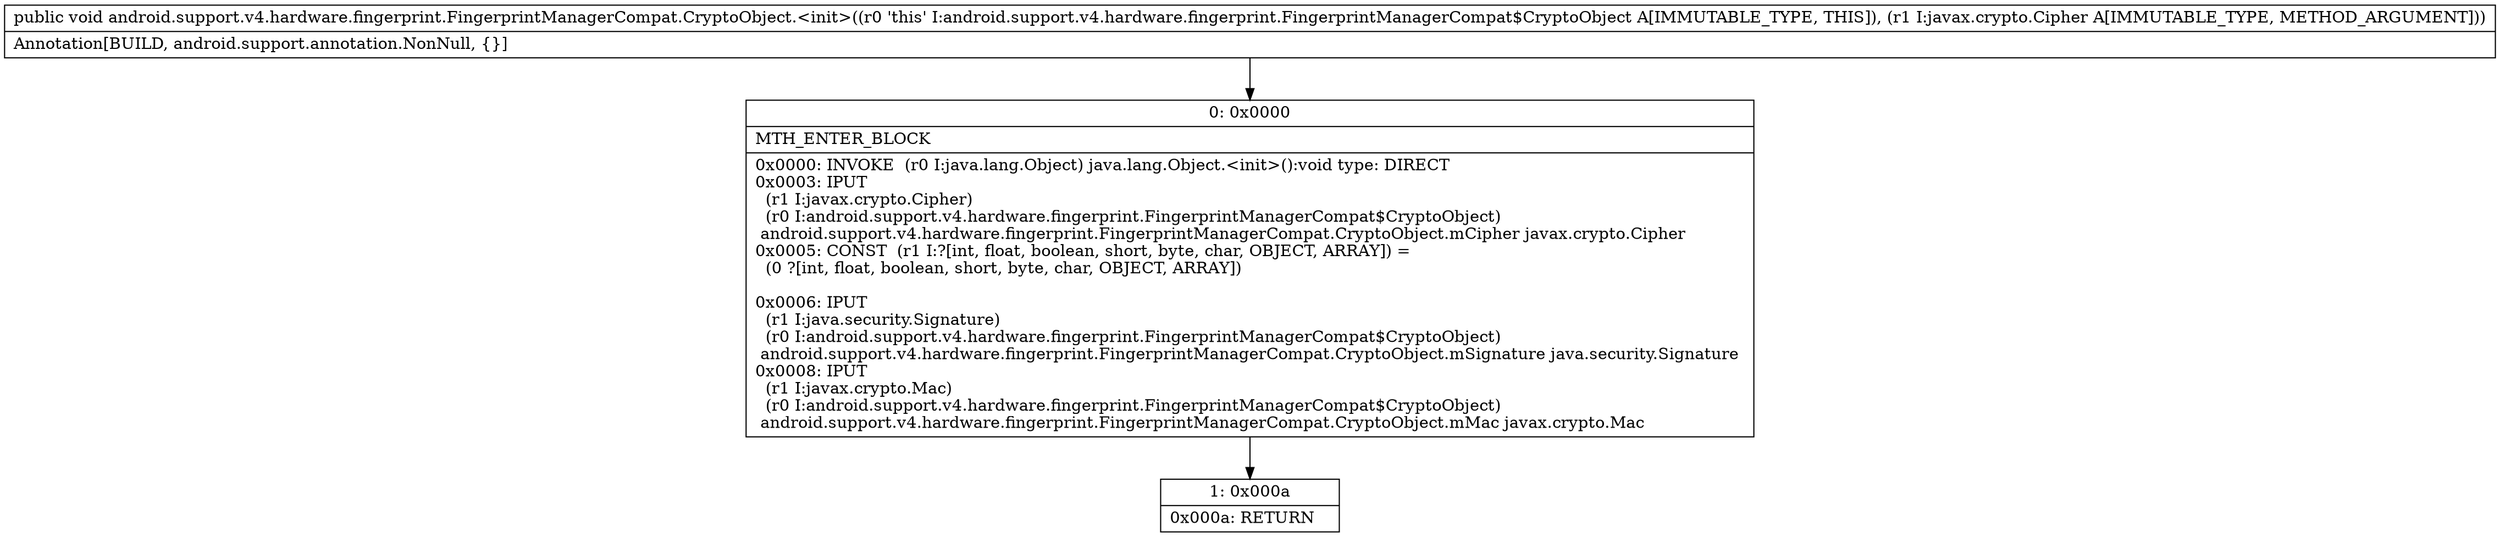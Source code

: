 digraph "CFG forandroid.support.v4.hardware.fingerprint.FingerprintManagerCompat.CryptoObject.\<init\>(Ljavax\/crypto\/Cipher;)V" {
Node_0 [shape=record,label="{0\:\ 0x0000|MTH_ENTER_BLOCK\l|0x0000: INVOKE  (r0 I:java.lang.Object) java.lang.Object.\<init\>():void type: DIRECT \l0x0003: IPUT  \l  (r1 I:javax.crypto.Cipher)\l  (r0 I:android.support.v4.hardware.fingerprint.FingerprintManagerCompat$CryptoObject)\l android.support.v4.hardware.fingerprint.FingerprintManagerCompat.CryptoObject.mCipher javax.crypto.Cipher \l0x0005: CONST  (r1 I:?[int, float, boolean, short, byte, char, OBJECT, ARRAY]) = \l  (0 ?[int, float, boolean, short, byte, char, OBJECT, ARRAY])\l \l0x0006: IPUT  \l  (r1 I:java.security.Signature)\l  (r0 I:android.support.v4.hardware.fingerprint.FingerprintManagerCompat$CryptoObject)\l android.support.v4.hardware.fingerprint.FingerprintManagerCompat.CryptoObject.mSignature java.security.Signature \l0x0008: IPUT  \l  (r1 I:javax.crypto.Mac)\l  (r0 I:android.support.v4.hardware.fingerprint.FingerprintManagerCompat$CryptoObject)\l android.support.v4.hardware.fingerprint.FingerprintManagerCompat.CryptoObject.mMac javax.crypto.Mac \l}"];
Node_1 [shape=record,label="{1\:\ 0x000a|0x000a: RETURN   \l}"];
MethodNode[shape=record,label="{public void android.support.v4.hardware.fingerprint.FingerprintManagerCompat.CryptoObject.\<init\>((r0 'this' I:android.support.v4.hardware.fingerprint.FingerprintManagerCompat$CryptoObject A[IMMUTABLE_TYPE, THIS]), (r1 I:javax.crypto.Cipher A[IMMUTABLE_TYPE, METHOD_ARGUMENT]))  | Annotation[BUILD, android.support.annotation.NonNull, \{\}]\l}"];
MethodNode -> Node_0;
Node_0 -> Node_1;
}

